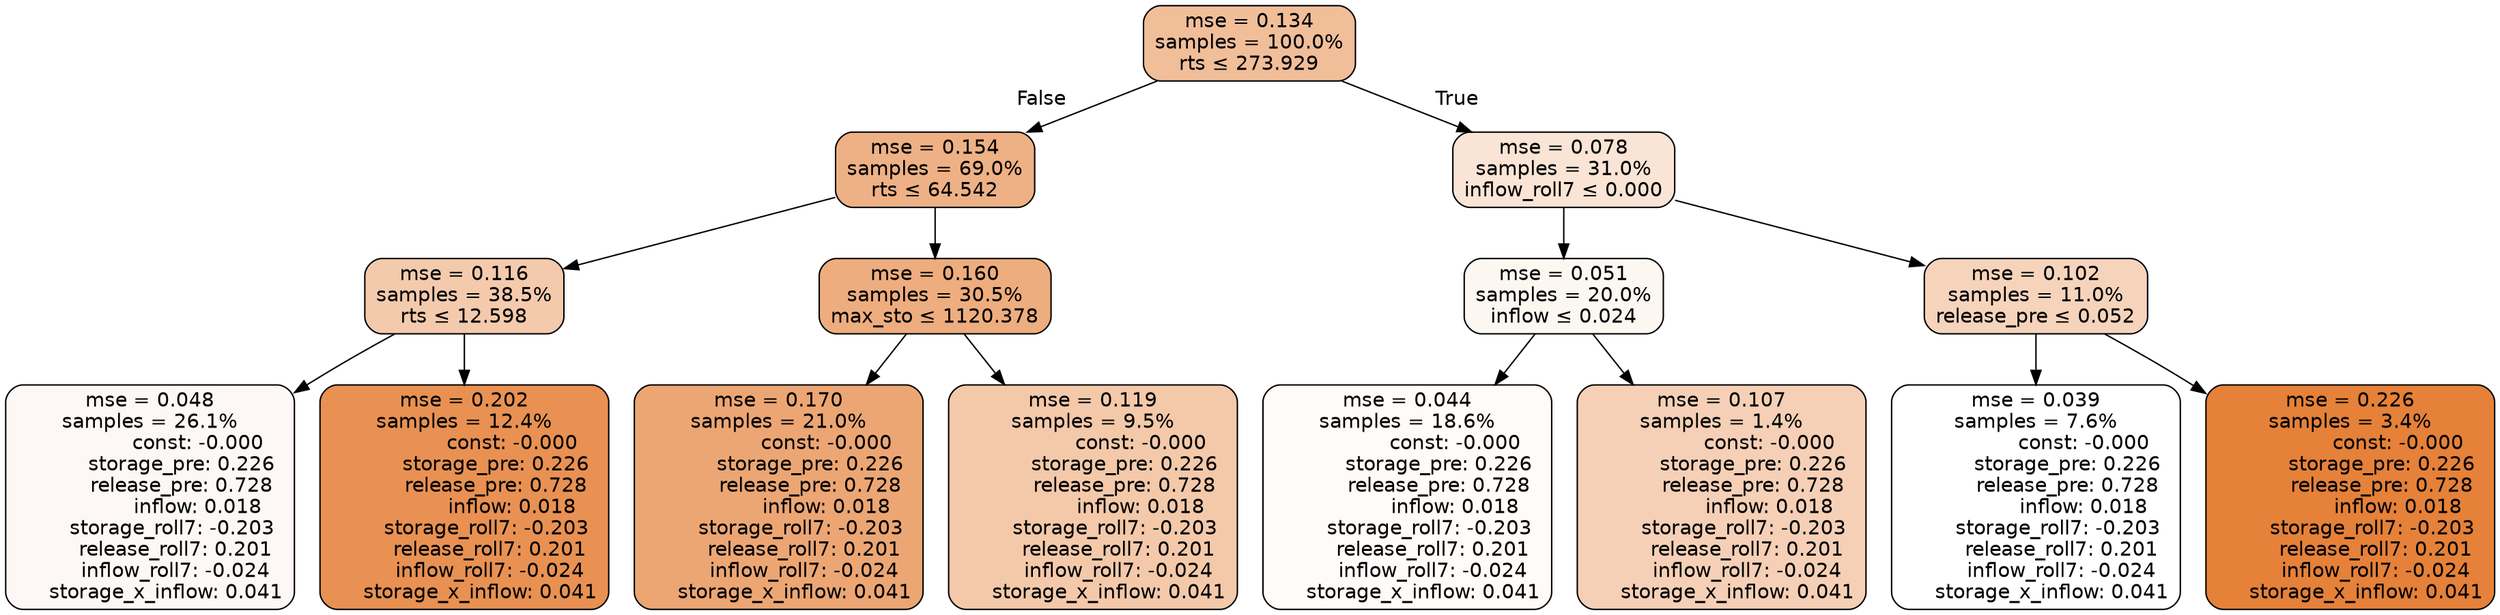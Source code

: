 digraph tree {
node [shape=rectangle, style="filled, rounded", color="black", fontname=helvetica] ;
edge [fontname=helvetica] ;
	"0" [label="mse = 0.134
samples = 100.0%
rts &le; 273.929", fillcolor="#f1be9a"]
	"1" [label="mse = 0.154
samples = 69.0%
rts &le; 64.542", fillcolor="#eeb185"]
	"2" [label="mse = 0.116
samples = 38.5%
rts &le; 12.598", fillcolor="#f4caad"]
	"3" [label="mse = 0.048
samples = 26.1%
               const: -0.000
          storage_pre: 0.226
          release_pre: 0.728
               inflow: 0.018
       storage_roll7: -0.203
        release_roll7: 0.201
        inflow_roll7: -0.024
     storage_x_inflow: 0.041", fillcolor="#fdf8f5"]
	"4" [label="mse = 0.202
samples = 12.4%
               const: -0.000
          storage_pre: 0.226
          release_pre: 0.728
               inflow: 0.018
       storage_roll7: -0.203
        release_roll7: 0.201
        inflow_roll7: -0.024
     storage_x_inflow: 0.041", fillcolor="#e89152"]
	"5" [label="mse = 0.160
samples = 30.5%
max_sto &le; 1120.378", fillcolor="#eead7e"]
	"6" [label="mse = 0.170
samples = 21.0%
               const: -0.000
          storage_pre: 0.226
          release_pre: 0.728
               inflow: 0.018
       storage_roll7: -0.203
        release_roll7: 0.201
        inflow_roll7: -0.024
     storage_x_inflow: 0.041", fillcolor="#eca674"]
	"7" [label="mse = 0.119
samples = 9.5%
               const: -0.000
          storage_pre: 0.226
          release_pre: 0.728
               inflow: 0.018
       storage_roll7: -0.203
        release_roll7: 0.201
        inflow_roll7: -0.024
     storage_x_inflow: 0.041", fillcolor="#f3c9aa"]
	"8" [label="mse = 0.078
samples = 31.0%
inflow_roll7 &le; 0.000", fillcolor="#f9e4d5"]
	"9" [label="mse = 0.051
samples = 20.0%
inflow &le; 0.024", fillcolor="#fdf7f2"]
	"10" [label="mse = 0.044
samples = 18.6%
               const: -0.000
          storage_pre: 0.226
          release_pre: 0.728
               inflow: 0.018
       storage_roll7: -0.203
        release_roll7: 0.201
        inflow_roll7: -0.024
     storage_x_inflow: 0.041", fillcolor="#fefbf9"]
	"11" [label="mse = 0.107
samples = 1.4%
               const: -0.000
          storage_pre: 0.226
          release_pre: 0.728
               inflow: 0.018
       storage_roll7: -0.203
        release_roll7: 0.201
        inflow_roll7: -0.024
     storage_x_inflow: 0.041", fillcolor="#f5d0b6"]
	"12" [label="mse = 0.102
samples = 11.0%
release_pre &le; 0.052", fillcolor="#f6d4bc"]
	"13" [label="mse = 0.039
samples = 7.6%
               const: -0.000
          storage_pre: 0.226
          release_pre: 0.728
               inflow: 0.018
       storage_roll7: -0.203
        release_roll7: 0.201
        inflow_roll7: -0.024
     storage_x_inflow: 0.041", fillcolor="#ffffff"]
	"14" [label="mse = 0.226
samples = 3.4%
               const: -0.000
          storage_pre: 0.226
          release_pre: 0.728
               inflow: 0.018
       storage_roll7: -0.203
        release_roll7: 0.201
        inflow_roll7: -0.024
     storage_x_inflow: 0.041", fillcolor="#e58139"]

	"0" -> "1" [labeldistance=2.5, labelangle=45, headlabel="False"]
	"1" -> "2"
	"2" -> "3"
	"2" -> "4"
	"1" -> "5"
	"5" -> "6"
	"5" -> "7"
	"0" -> "8" [labeldistance=2.5, labelangle=-45, headlabel="True"]
	"8" -> "9"
	"9" -> "10"
	"9" -> "11"
	"8" -> "12"
	"12" -> "13"
	"12" -> "14"
}